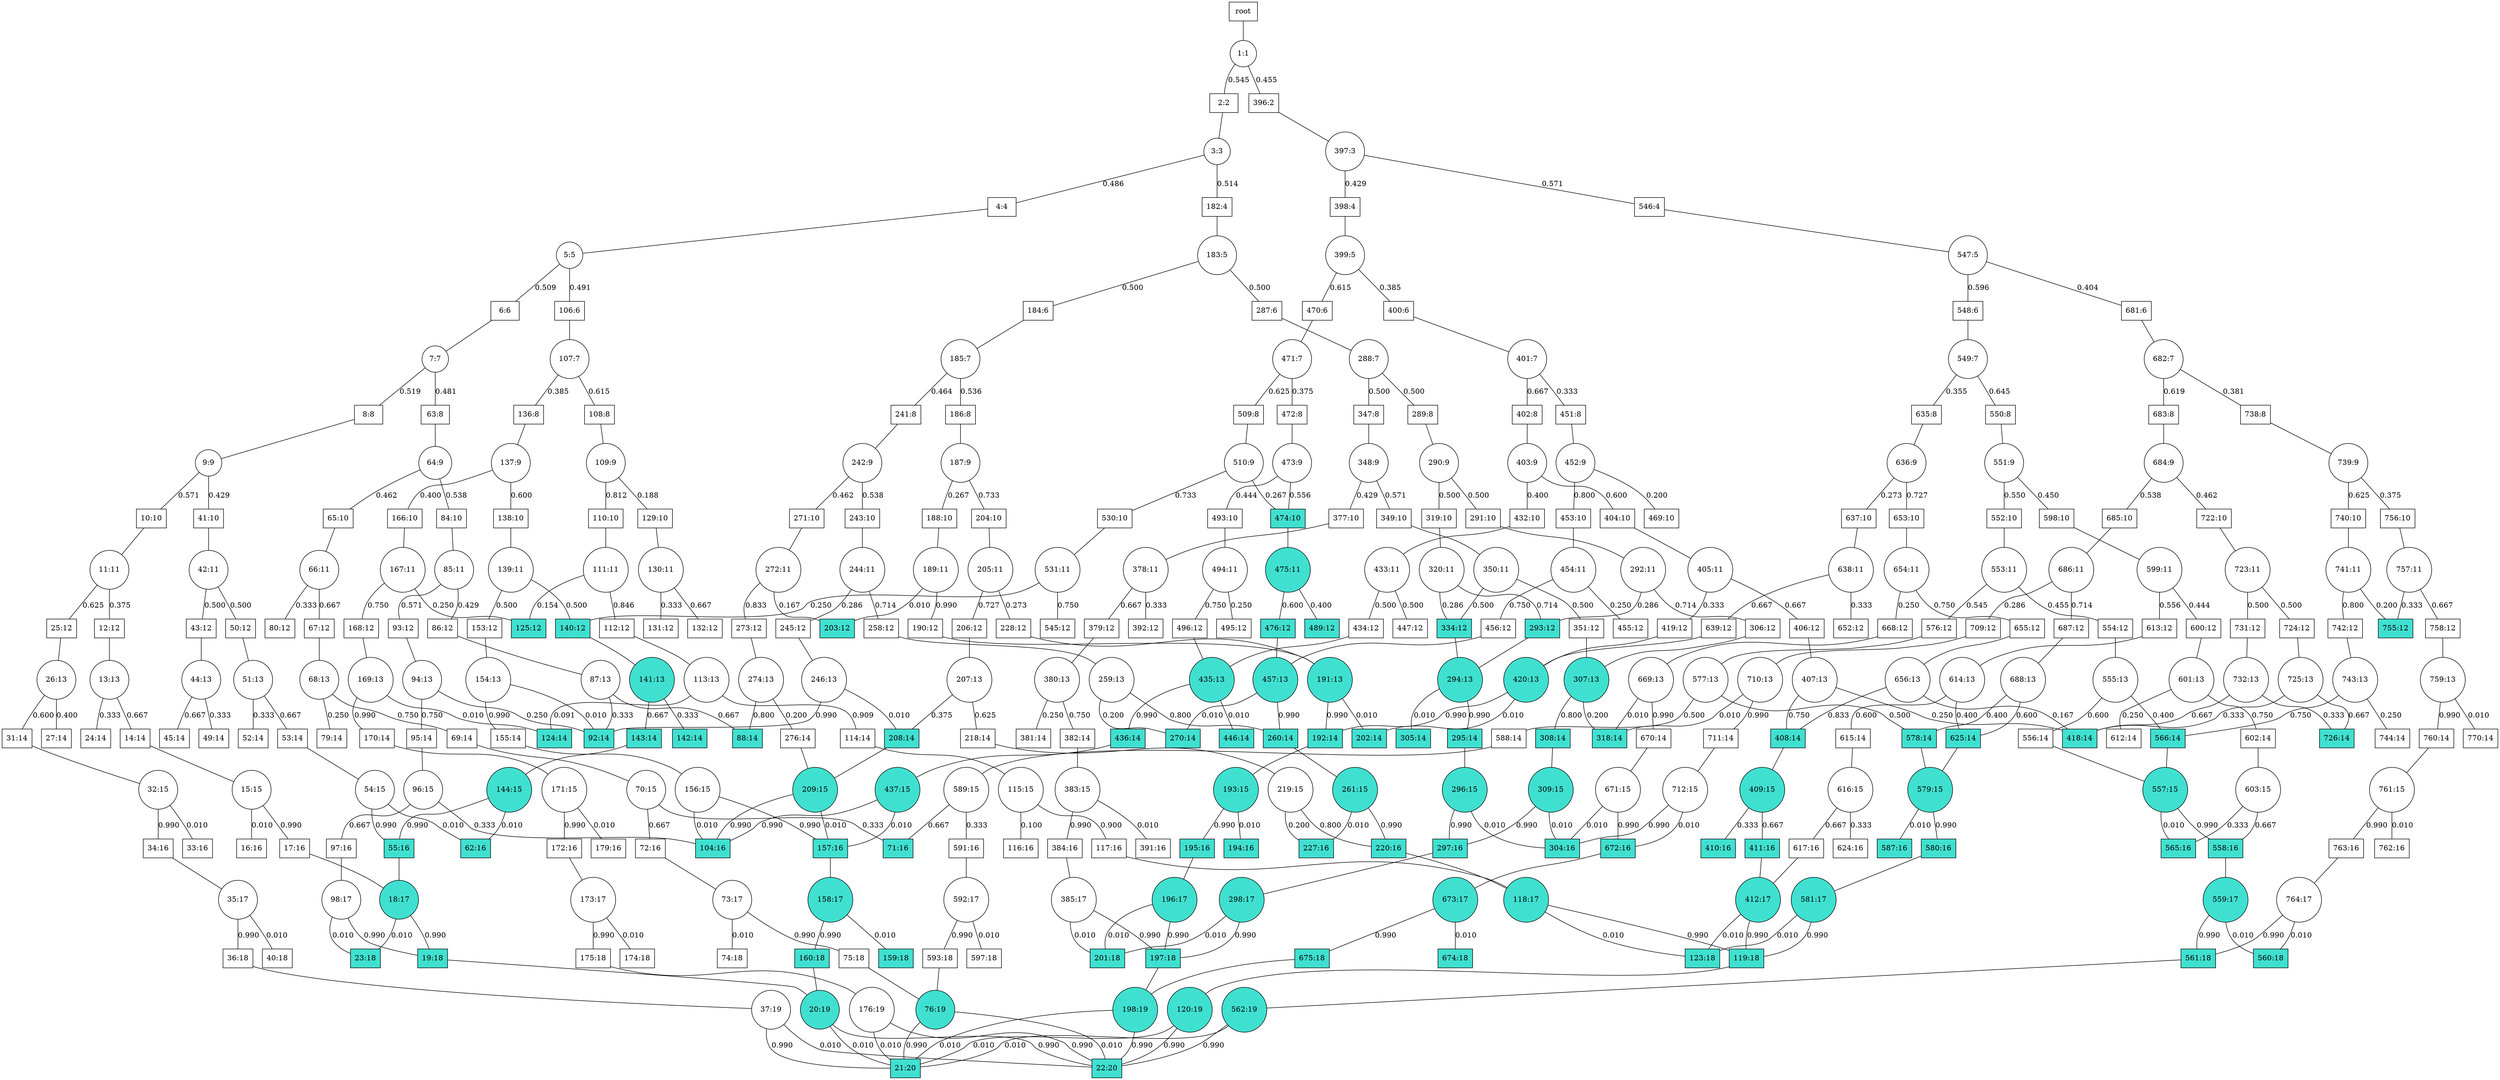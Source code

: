 graph G {
splines=true;
0 [shape=box, label = "root" ]
0--1;
1 [shape=circle, label="1:1"]
1--2[label = 0.545, labelangle=110];
2 [shape=box, label="2:2"]
2--3;
3 [shape=circle, label="3:3"]
3--4[label = 0.486, labelangle=110];
4 [shape=box, label="4:4"]
4--5;
5 [shape=circle, label="5:5"]
5--6[label = 0.509, labelangle=110];
6 [shape=box, label="6:6"]
6--7;
7 [shape=circle, label="7:7"]
7--8[label = 0.519, labelangle=110];
8 [shape=box, label="8:8"]
8--9;
9 [shape=circle, label="9:9"]
9--10[label = 0.571, labelangle=110];
10 [shape=box, label="10:10"]
10--11;
11 [shape=circle, label="11:11"]
11--12[label = 0.375, labelangle=110];
12 [shape=box, label="12:12"]
12--13;
13 [shape=circle, label="13:13"]
13--14[label = 0.667, labelangle=110];
14 [shape=box, label="14:14"]
14--15;
15 [shape=circle, label="15:15"]
15--16[label = 0.010, labelangle=110];
16 [shape=box, label="16:16"]
15--17[label = 0.990, labelangle=110];
17 [shape=box, label="17:16"]
17--18;
18 [style = filled, shape=circle, label="18:17", fillcolor = turquoise]
18--19[label = 0.990, labelangle=110];
19 [style = filled, shape=box, label="19:18", fillcolor = turquoise]
19--20;
20 [style = filled, shape=circle, label="20:19", fillcolor = turquoise]
20--21[label = 0.010, labelangle=110];
21 [style = filled, shape=box, label="21:20", fillcolor = turquoise]
20--22[label = 0.990, labelangle=110];
22 [style = filled, shape=box, label="22:20", fillcolor = turquoise]
18--23[label = 0.010, labelangle=110];
23 [style = filled, shape=box, label="23:18", fillcolor = turquoise]
13--24[label = 0.333, labelangle=110];
24 [shape=box, label="24:14"]
11--25[label = 0.625, labelangle=110];
25 [shape=box, label="25:12"]
25--26;
26 [shape=circle, label="26:13"]
26--27[label = 0.400, labelangle=110];
27 [shape=box, label="27:14"]
26--31[label = 0.600, labelangle=110];
31 [shape=box, label="31:14"]
31--32;
32 [shape=circle, label="32:15"]
32--33[label = 0.010, labelangle=110];
33 [shape=box, label="33:16"]
32--34[label = 0.990, labelangle=110];
34 [shape=box, label="34:16"]
34--35;
35 [shape=circle, label="35:17"]
35--36[label = 0.990, labelangle=110];
36 [shape=box, label="36:18"]
36--37;
37 [shape=circle, label="37:19"]
37--21[label = 0.990, labelangle=110];
37--22[label = 0.010, labelangle=110];
35--40[label = 0.010, labelangle=110];
40 [shape=box, label="40:18"]
9--41[label = 0.429, labelangle=110];
41 [shape=box, label="41:10"]
41--42;
42 [shape=circle, label="42:11"]
42--43[label = 0.500, labelangle=110];
43 [shape=box, label="43:12"]
43--44;
44 [shape=circle, label="44:13"]
44--45[label = 0.667, labelangle=110];
45 [shape=box, label="45:14"]
44--49[label = 0.333, labelangle=110];
49 [shape=box, label="49:14"]
42--50[label = 0.500, labelangle=110];
50 [shape=box, label="50:12"]
50--51;
51 [shape=circle, label="51:13"]
51--52[label = 0.333, labelangle=110];
52 [shape=box, label="52:14"]
51--53[label = 0.667, labelangle=110];
53 [shape=box, label="53:14"]
53--54;
54 [shape=circle, label="54:15"]
54--55[label = 0.990, labelangle=110];
55 [style = filled, shape=box, label="55:16", fillcolor = turquoise]
55--18;
54--62[label = 0.010, labelangle=110];
62 [style = filled, shape=box, label="62:16", fillcolor = turquoise]
7--63[label = 0.481, labelangle=110];
63 [shape=box, label="63:8"]
63--64;
64 [shape=circle, label="64:9"]
64--65[label = 0.462, labelangle=110];
65 [shape=box, label="65:10"]
65--66;
66 [shape=circle, label="66:11"]
66--67[label = 0.667, labelangle=110];
67 [shape=box, label="67:12"]
67--68;
68 [shape=circle, label="68:13"]
68--69[label = 0.750, labelangle=110];
69 [shape=box, label="69:14"]
69--70;
70 [shape=circle, label="70:15"]
70--71[label = 0.333, labelangle=110];
71 [style = filled, shape=box, label="71:16", fillcolor = turquoise]
70--72[label = 0.667, labelangle=110];
72 [shape=box, label="72:16"]
72--73;
73 [shape=circle, label="73:17"]
73--74[label = 0.010, labelangle=110];
74 [shape=box, label="74:18"]
73--75[label = 0.990, labelangle=110];
75 [shape=box, label="75:18"]
75--76;
76 [style = filled, shape=circle, label="76:19", fillcolor = turquoise]
76--21[label = 0.990, labelangle=110];
76--22[label = 0.010, labelangle=110];
68--79[label = 0.250, labelangle=110];
79 [shape=box, label="79:14"]
66--80[label = 0.333, labelangle=110];
80 [shape=box, label="80:12"]
64--84[label = 0.538, labelangle=110];
84 [shape=box, label="84:10"]
84--85;
85 [shape=circle, label="85:11"]
85--86[label = 0.429, labelangle=110];
86 [shape=box, label="86:12"]
86--87;
87 [shape=circle, label="87:13"]
87--88[label = 0.667, labelangle=110];
88 [style = filled, shape=box, label="88:14", fillcolor = turquoise]
87--92[label = 0.333, labelangle=110];
92 [style = filled, shape=box, label="92:14", fillcolor = turquoise]
85--93[label = 0.571, labelangle=110];
93 [shape=box, label="93:12"]
93--94;
94 [shape=circle, label="94:13"]
94--95[label = 0.750, labelangle=110];
95 [shape=box, label="95:14"]
95--96;
96 [shape=circle, label="96:15"]
96--97[label = 0.667, labelangle=110];
97 [shape=box, label="97:16"]
97--98;
98 [shape=circle, label="98:17"]
98--19[label = 0.990, labelangle=110];
98--23[label = 0.010, labelangle=110];
96--104[label = 0.333, labelangle=110];
104 [style = filled, shape=box, label="104:16", fillcolor = turquoise]
94--92[label = 0.250, labelangle=110];
5--106[label = 0.491, labelangle=110];
106 [shape=box, label="106:6"]
106--107;
107 [shape=circle, label="107:7"]
107--108[label = 0.615, labelangle=110];
108 [shape=box, label="108:8"]
108--109;
109 [shape=circle, label="109:9"]
109--110[label = 0.812, labelangle=110];
110 [shape=box, label="110:10"]
110--111;
111 [shape=circle, label="111:11"]
111--112[label = 0.846, labelangle=110];
112 [shape=box, label="112:12"]
112--113;
113 [shape=circle, label="113:13"]
113--114[label = 0.909, labelangle=110];
114 [shape=box, label="114:14"]
114--115;
115 [shape=circle, label="115:15"]
115--116[label = 0.100, labelangle=110];
116 [shape=box, label="116:16"]
115--117[label = 0.900, labelangle=110];
117 [shape=box, label="117:16"]
117--118;
118 [style = filled, shape=circle, label="118:17", fillcolor = turquoise]
118--119[label = 0.990, labelangle=110];
119 [style = filled, shape=box, label="119:18", fillcolor = turquoise]
119--120;
120 [style = filled, shape=circle, label="120:19", fillcolor = turquoise]
120--21[label = 0.010, labelangle=110];
120--22[label = 0.990, labelangle=110];
118--123[label = 0.010, labelangle=110];
123 [style = filled, shape=box, label="123:18", fillcolor = turquoise]
113--124[label = 0.091, labelangle=110];
124 [style = filled, shape=box, label="124:14", fillcolor = turquoise]
111--125[label = 0.154, labelangle=110];
125 [style = filled, shape=box, label="125:12", fillcolor = turquoise]
109--129[label = 0.188, labelangle=110];
129 [shape=box, label="129:10"]
129--130;
130 [shape=circle, label="130:11"]
130--131[label = 0.333, labelangle=110];
131 [shape=box, label="131:12"]
130--132[label = 0.667, labelangle=110];
132 [shape=box, label="132:12"]
107--136[label = 0.385, labelangle=110];
136 [shape=box, label="136:8"]
136--137;
137 [shape=circle, label="137:9"]
137--138[label = 0.600, labelangle=110];
138 [shape=box, label="138:10"]
138--139;
139 [shape=circle, label="139:11"]
139--140[label = 0.500, labelangle=110];
140 [style = filled, shape=box, label="140:12", fillcolor = turquoise]
140--141;
141 [style = filled, shape=circle, label="141:13", fillcolor = turquoise]
141--142[label = 0.333, labelangle=110];
142 [style = filled, shape=box, label="142:14", fillcolor = turquoise]
141--143[label = 0.667, labelangle=110];
143 [style = filled, shape=box, label="143:14", fillcolor = turquoise]
143--144;
144 [style = filled, shape=circle, label="144:15", fillcolor = turquoise]
144--55[label = 0.990, labelangle=110];
144--62[label = 0.010, labelangle=110];
139--153[label = 0.500, labelangle=110];
153 [shape=box, label="153:12"]
153--154;
154 [shape=circle, label="154:13"]
154--155[label = 0.990, labelangle=110];
155 [shape=box, label="155:14"]
155--156;
156 [shape=circle, label="156:15"]
156--157[label = 0.990, labelangle=110];
157 [style = filled, shape=box, label="157:16", fillcolor = turquoise]
157--158;
158 [style = filled, shape=circle, label="158:17", fillcolor = turquoise]
158--159[label = 0.010, labelangle=110];
159 [style = filled, shape=box, label="159:18", fillcolor = turquoise]
158--160[label = 0.990, labelangle=110];
160 [style = filled, shape=box, label="160:18", fillcolor = turquoise]
160--20;
156--104[label = 0.010, labelangle=110];
154--92[label = 0.010, labelangle=110];
137--166[label = 0.400, labelangle=110];
166 [shape=box, label="166:10"]
166--167;
167 [shape=circle, label="167:11"]
167--168[label = 0.750, labelangle=110];
168 [shape=box, label="168:12"]
168--169;
169 [shape=circle, label="169:13"]
169--170[label = 0.990, labelangle=110];
170 [shape=box, label="170:14"]
170--171;
171 [shape=circle, label="171:15"]
171--172[label = 0.990, labelangle=110];
172 [shape=box, label="172:16"]
172--173;
173 [shape=circle, label="173:17"]
173--174[label = 0.010, labelangle=110];
174 [shape=box, label="174:18"]
173--175[label = 0.990, labelangle=110];
175 [shape=box, label="175:18"]
175--176;
176 [shape=circle, label="176:19"]
176--21[label = 0.010, labelangle=110];
176--22[label = 0.990, labelangle=110];
171--179[label = 0.010, labelangle=110];
179 [shape=box, label="179:16"]
169--124[label = 0.010, labelangle=110];
167--125[label = 0.250, labelangle=110];
3--182[label = 0.514, labelangle=110];
182 [shape=box, label="182:4"]
182--183;
183 [shape=circle, label="183:5"]
183--184[label = 0.500, labelangle=110];
184 [shape=box, label="184:6"]
184--185;
185 [shape=circle, label="185:7"]
185--186[label = 0.536, labelangle=110];
186 [shape=box, label="186:8"]
186--187;
187 [shape=circle, label="187:9"]
187--188[label = 0.267, labelangle=110];
188 [shape=box, label="188:10"]
188--189;
189 [shape=circle, label="189:11"]
189--190[label = 0.990, labelangle=110];
190 [shape=box, label="190:12"]
190--191;
191 [style = filled, shape=circle, label="191:13", fillcolor = turquoise]
191--192[label = 0.990, labelangle=110];
192 [style = filled, shape=box, label="192:14", fillcolor = turquoise]
192--193;
193 [style = filled, shape=circle, label="193:15", fillcolor = turquoise]
193--194[label = 0.010, labelangle=110];
194 [style = filled, shape=box, label="194:16", fillcolor = turquoise]
193--195[label = 0.990, labelangle=110];
195 [style = filled, shape=box, label="195:16", fillcolor = turquoise]
195--196;
196 [style = filled, shape=circle, label="196:17", fillcolor = turquoise]
196--197[label = 0.990, labelangle=110];
197 [style = filled, shape=box, label="197:18", fillcolor = turquoise]
197--198;
198 [style = filled, shape=circle, label="198:19", fillcolor = turquoise]
198--21[label = 0.010, labelangle=110];
198--22[label = 0.990, labelangle=110];
196--201[label = 0.010, labelangle=110];
201 [style = filled, shape=box, label="201:18", fillcolor = turquoise]
191--202[label = 0.010, labelangle=110];
202 [style = filled, shape=box, label="202:14", fillcolor = turquoise]
189--203[label = 0.010, labelangle=110];
203 [style = filled, shape=box, label="203:12", fillcolor = turquoise]
187--204[label = 0.733, labelangle=110];
204 [shape=box, label="204:10"]
204--205;
205 [shape=circle, label="205:11"]
205--206[label = 0.727, labelangle=110];
206 [shape=box, label="206:12"]
206--207;
207 [shape=circle, label="207:13"]
207--208[label = 0.375, labelangle=110];
208 [style = filled, shape=box, label="208:14", fillcolor = turquoise]
208--209;
209 [style = filled, shape=circle, label="209:15", fillcolor = turquoise]
209--104[label = 0.990, labelangle=110];
209--157[label = 0.010, labelangle=110];
207--218[label = 0.625, labelangle=110];
218 [shape=box, label="218:14"]
218--219;
219 [shape=circle, label="219:15"]
219--220[label = 0.800, labelangle=110];
220 [style = filled, shape=box, label="220:16", fillcolor = turquoise]
220--118;
219--227[label = 0.200, labelangle=110];
227 [style = filled, shape=box, label="227:16", fillcolor = turquoise]
205--228[label = 0.273, labelangle=110];
228 [shape=box, label="228:12"]
228--191;
185--241[label = 0.464, labelangle=110];
241 [shape=box, label="241:8"]
241--242;
242 [shape=circle, label="242:9"]
242--243[label = 0.538, labelangle=110];
243 [shape=box, label="243:10"]
243--244;
244 [shape=circle, label="244:11"]
244--245[label = 0.286, labelangle=110];
245 [shape=box, label="245:12"]
245--246;
246 [shape=circle, label="246:13"]
246--92[label = 0.990, labelangle=110];
246--208[label = 0.010, labelangle=110];
244--258[label = 0.714, labelangle=110];
258 [shape=box, label="258:12"]
258--259;
259 [shape=circle, label="259:13"]
259--260[label = 0.800, labelangle=110];
260 [style = filled, shape=box, label="260:14", fillcolor = turquoise]
260--261;
261 [style = filled, shape=circle, label="261:15", fillcolor = turquoise]
261--220[label = 0.990, labelangle=110];
261--227[label = 0.010, labelangle=110];
259--270[label = 0.200, labelangle=110];
270 [style = filled, shape=box, label="270:14", fillcolor = turquoise]
242--271[label = 0.462, labelangle=110];
271 [shape=box, label="271:10"]
271--272;
272 [shape=circle, label="272:11"]
272--273[label = 0.833, labelangle=110];
273 [shape=box, label="273:12"]
273--274;
274 [shape=circle, label="274:13"]
274--276[label = 0.200, labelangle=110];
276 [shape=box, label="276:14"]
276--209;
274--88[label = 0.800, labelangle=110];
272--203[label = 0.167, labelangle=110];
183--287[label = 0.500, labelangle=110];
287 [shape=box, label="287:6"]
287--288;
288 [shape=circle, label="288:7"]
288--289[label = 0.500, labelangle=110];
289 [shape=box, label="289:8"]
289--290;
290 [shape=circle, label="290:9"]
290--291[label = 0.500, labelangle=110];
291 [shape=box, label="291:10"]
291--292;
292 [shape=circle, label="292:11"]
292--293[label = 0.286, labelangle=110];
293 [style = filled, shape=box, label="293:12", fillcolor = turquoise]
293--294;
294 [style = filled, shape=circle, label="294:13", fillcolor = turquoise]
294--295[label = 0.990, labelangle=110];
295 [style = filled, shape=box, label="295:14", fillcolor = turquoise]
295--296;
296 [style = filled, shape=circle, label="296:15", fillcolor = turquoise]
296--297[label = 0.990, labelangle=110];
297 [style = filled, shape=box, label="297:16", fillcolor = turquoise]
297--298;
298 [style = filled, shape=circle, label="298:17", fillcolor = turquoise]
298--197[label = 0.990, labelangle=110];
298--201[label = 0.010, labelangle=110];
296--304[label = 0.010, labelangle=110];
304 [style = filled, shape=box, label="304:16", fillcolor = turquoise]
294--305[label = 0.010, labelangle=110];
305 [style = filled, shape=box, label="305:14", fillcolor = turquoise]
292--306[label = 0.714, labelangle=110];
306 [shape=box, label="306:12"]
306--307;
307 [style = filled, shape=circle, label="307:13", fillcolor = turquoise]
307--308[label = 0.800, labelangle=110];
308 [style = filled, shape=box, label="308:14", fillcolor = turquoise]
308--309;
309 [style = filled, shape=circle, label="309:15", fillcolor = turquoise]
309--297[label = 0.990, labelangle=110];
309--304[label = 0.010, labelangle=110];
307--318[label = 0.200, labelangle=110];
318 [style = filled, shape=box, label="318:14", fillcolor = turquoise]
290--319[label = 0.500, labelangle=110];
319 [shape=box, label="319:10"]
319--320;
320 [shape=circle, label="320:11"]
320--334[label = 0.286, labelangle=110];
334 [style = filled, shape=box, label="334:12", fillcolor = turquoise]
334--294;
320--293[label = 0.714, labelangle=110];
288--347[label = 0.500, labelangle=110];
347 [shape=box, label="347:8"]
347--348;
348 [shape=circle, label="348:9"]
348--349[label = 0.571, labelangle=110];
349 [shape=box, label="349:10"]
349--350;
350 [shape=circle, label="350:11"]
350--351[label = 0.500, labelangle=110];
351 [shape=box, label="351:12"]
351--307;
350--334[label = 0.500, labelangle=110];
348--377[label = 0.429, labelangle=110];
377 [shape=box, label="377:10"]
377--378;
378 [shape=circle, label="378:11"]
378--379[label = 0.667, labelangle=110];
379 [shape=box, label="379:12"]
379--380;
380 [shape=circle, label="380:13"]
380--381[label = 0.250, labelangle=110];
381 [shape=box, label="381:14"]
380--382[label = 0.750, labelangle=110];
382 [shape=box, label="382:14"]
382--383;
383 [shape=circle, label="383:15"]
383--384[label = 0.990, labelangle=110];
384 [shape=box, label="384:16"]
384--385;
385 [shape=circle, label="385:17"]
385--197[label = 0.990, labelangle=110];
385--201[label = 0.010, labelangle=110];
383--391[label = 0.010, labelangle=110];
391 [shape=box, label="391:16"]
378--392[label = 0.333, labelangle=110];
392 [shape=box, label="392:12"]
1--396[label = 0.455, labelangle=110];
396 [shape=box, label="396:2"]
396--397;
397 [shape=circle, label="397:3"]
397--398[label = 0.429, labelangle=110];
398 [shape=box, label="398:4"]
398--399;
399 [shape=circle, label="399:5"]
399--400[label = 0.385, labelangle=110];
400 [shape=box, label="400:6"]
400--401;
401 [shape=circle, label="401:7"]
401--402[label = 0.667, labelangle=110];
402 [shape=box, label="402:8"]
402--403;
403 [shape=circle, label="403:9"]
403--404[label = 0.600, labelangle=110];
404 [shape=box, label="404:10"]
404--405;
405 [shape=circle, label="405:11"]
405--406[label = 0.667, labelangle=110];
406 [shape=box, label="406:12"]
406--407;
407 [shape=circle, label="407:13"]
407--408[label = 0.750, labelangle=110];
408 [style = filled, shape=box, label="408:14", fillcolor = turquoise]
408--409;
409 [style = filled, shape=circle, label="409:15", fillcolor = turquoise]
409--410[label = 0.333, labelangle=110];
410 [style = filled, shape=box, label="410:16", fillcolor = turquoise]
409--411[label = 0.667, labelangle=110];
411 [style = filled, shape=box, label="411:16", fillcolor = turquoise]
411--412;
412 [style = filled, shape=circle, label="412:17", fillcolor = turquoise]
412--119[label = 0.990, labelangle=110];
412--123[label = 0.010, labelangle=110];
407--418[label = 0.250, labelangle=110];
418 [style = filled, shape=box, label="418:14", fillcolor = turquoise]
405--419[label = 0.333, labelangle=110];
419 [shape=box, label="419:12"]
419--420;
420 [style = filled, shape=circle, label="420:13", fillcolor = turquoise]
420--192[label = 0.990, labelangle=110];
420--202[label = 0.010, labelangle=110];
403--432[label = 0.400, labelangle=110];
432 [shape=box, label="432:10"]
432--433;
433 [shape=circle, label="433:11"]
433--434[label = 0.500, labelangle=110];
434 [shape=box, label="434:12"]
434--435;
435 [style = filled, shape=circle, label="435:13", fillcolor = turquoise]
435--436[label = 0.990, labelangle=110];
436 [style = filled, shape=box, label="436:14", fillcolor = turquoise]
436--437;
437 [style = filled, shape=circle, label="437:15", fillcolor = turquoise]
437--104[label = 0.990, labelangle=110];
437--157[label = 0.010, labelangle=110];
435--446[label = 0.010, labelangle=110];
446 [style = filled, shape=box, label="446:14", fillcolor = turquoise]
433--447[label = 0.500, labelangle=110];
447 [shape=box, label="447:12"]
401--451[label = 0.333, labelangle=110];
451 [shape=box, label="451:8"]
451--452;
452 [shape=circle, label="452:9"]
452--453[label = 0.800, labelangle=110];
453 [shape=box, label="453:10"]
453--454;
454 [shape=circle, label="454:11"]
454--455[label = 0.250, labelangle=110];
455 [shape=box, label="455:12"]
454--456[label = 0.750, labelangle=110];
456 [shape=box, label="456:12"]
456--457;
457 [style = filled, shape=circle, label="457:13", fillcolor = turquoise]
457--260[label = 0.990, labelangle=110];
457--270[label = 0.010, labelangle=110];
452--469[label = 0.200, labelangle=110];
469 [shape=box, label="469:10"]
399--470[label = 0.615, labelangle=110];
470 [shape=box, label="470:6"]
470--471;
471 [shape=circle, label="471:7"]
471--472[label = 0.375, labelangle=110];
472 [shape=box, label="472:8"]
472--473;
473 [shape=circle, label="473:9"]
473--474[label = 0.556, labelangle=110];
474 [style = filled, shape=box, label="474:10", fillcolor = turquoise]
474--475;
475 [style = filled, shape=circle, label="475:11", fillcolor = turquoise]
475--476[label = 0.600, labelangle=110];
476 [style = filled, shape=box, label="476:12", fillcolor = turquoise]
476--457;
475--489[label = 0.400, labelangle=110];
489 [style = filled, shape=box, label="489:12", fillcolor = turquoise]
473--493[label = 0.444, labelangle=110];
493 [shape=box, label="493:10"]
493--494;
494 [shape=circle, label="494:11"]
494--495[label = 0.250, labelangle=110];
495 [shape=box, label="495:12"]
494--496[label = 0.750, labelangle=110];
496 [shape=box, label="496:12"]
496--435;
471--509[label = 0.625, labelangle=110];
509 [shape=box, label="509:8"]
509--510;
510 [shape=circle, label="510:9"]
510--530[label = 0.733, labelangle=110];
530 [shape=box, label="530:10"]
530--531;
531 [shape=circle, label="531:11"]
531--545[label = 0.750, labelangle=110];
545 [shape=box, label="545:12"]
531--140[label = 0.250, labelangle=110];
510--474[label = 0.267, labelangle=110];
397--546[label = 0.571, labelangle=110];
546 [shape=box, label="546:4"]
546--547;
547 [shape=circle, label="547:5"]
547--548[label = 0.596, labelangle=110];
548 [shape=box, label="548:6"]
548--549;
549 [shape=circle, label="549:7"]
549--550[label = 0.645, labelangle=110];
550 [shape=box, label="550:8"]
550--551;
551 [shape=circle, label="551:9"]
551--552[label = 0.550, labelangle=110];
552 [shape=box, label="552:10"]
552--553;
553 [shape=circle, label="553:11"]
553--554[label = 0.455, labelangle=110];
554 [shape=box, label="554:12"]
554--555;
555 [shape=circle, label="555:13"]
555--556[label = 0.600, labelangle=110];
556 [shape=box, label="556:14"]
556--557;
557 [style = filled, shape=circle, label="557:15", fillcolor = turquoise]
557--558[label = 0.990, labelangle=110];
558 [style = filled, shape=box, label="558:16", fillcolor = turquoise]
558--559;
559 [style = filled, shape=circle, label="559:17", fillcolor = turquoise]
559--560[label = 0.010, labelangle=110];
560 [style = filled, shape=box, label="560:18", fillcolor = turquoise]
559--561[label = 0.990, labelangle=110];
561 [style = filled, shape=box, label="561:18", fillcolor = turquoise]
561--562;
562 [style = filled, shape=circle, label="562:19", fillcolor = turquoise]
562--21[label = 0.010, labelangle=110];
562--22[label = 0.990, labelangle=110];
557--565[label = 0.010, labelangle=110];
565 [style = filled, shape=box, label="565:16", fillcolor = turquoise]
555--566[label = 0.400, labelangle=110];
566 [style = filled, shape=box, label="566:14", fillcolor = turquoise]
566--557;
553--576[label = 0.545, labelangle=110];
576 [shape=box, label="576:12"]
576--577;
577 [shape=circle, label="577:13"]
577--578[label = 0.500, labelangle=110];
578 [style = filled, shape=box, label="578:14", fillcolor = turquoise]
578--579;
579 [style = filled, shape=circle, label="579:15", fillcolor = turquoise]
579--580[label = 0.990, labelangle=110];
580 [style = filled, shape=box, label="580:16", fillcolor = turquoise]
580--581;
581 [style = filled, shape=circle, label="581:17", fillcolor = turquoise]
581--119[label = 0.990, labelangle=110];
581--123[label = 0.010, labelangle=110];
579--587[label = 0.010, labelangle=110];
587 [style = filled, shape=box, label="587:16", fillcolor = turquoise]
577--588[label = 0.500, labelangle=110];
588 [shape=box, label="588:14"]
588--589;
589 [shape=circle, label="589:15"]
589--591[label = 0.333, labelangle=110];
591 [shape=box, label="591:16"]
591--592;
592 [shape=circle, label="592:17"]
592--593[label = 0.990, labelangle=110];
593 [shape=box, label="593:18"]
593--76;
592--597[label = 0.010, labelangle=110];
597 [shape=box, label="597:18"]
589--71[label = 0.667, labelangle=110];
551--598[label = 0.450, labelangle=110];
598 [shape=box, label="598:10"]
598--599;
599 [shape=circle, label="599:11"]
599--600[label = 0.444, labelangle=110];
600 [shape=box, label="600:12"]
600--601;
601 [shape=circle, label="601:13"]
601--602[label = 0.750, labelangle=110];
602 [shape=box, label="602:14"]
602--603;
603 [shape=circle, label="603:15"]
603--558[label = 0.667, labelangle=110];
603--565[label = 0.333, labelangle=110];
601--612[label = 0.250, labelangle=110];
612 [shape=box, label="612:14"]
599--613[label = 0.556, labelangle=110];
613 [shape=box, label="613:12"]
613--614;
614 [shape=circle, label="614:13"]
614--615[label = 0.600, labelangle=110];
615 [shape=box, label="615:14"]
615--616;
616 [shape=circle, label="616:15"]
616--617[label = 0.667, labelangle=110];
617 [shape=box, label="617:16"]
617--412;
616--624[label = 0.333, labelangle=110];
624 [shape=box, label="624:16"]
614--625[label = 0.400, labelangle=110];
625 [style = filled, shape=box, label="625:14", fillcolor = turquoise]
625--579;
549--635[label = 0.355, labelangle=110];
635 [shape=box, label="635:8"]
635--636;
636 [shape=circle, label="636:9"]
636--637[label = 0.273, labelangle=110];
637 [shape=box, label="637:10"]
637--638;
638 [shape=circle, label="638:11"]
638--639[label = 0.667, labelangle=110];
639 [shape=box, label="639:12"]
639--420;
638--652[label = 0.333, labelangle=110];
652 [shape=box, label="652:12"]
636--653[label = 0.727, labelangle=110];
653 [shape=box, label="653:10"]
653--654;
654 [shape=circle, label="654:11"]
654--655[label = 0.750, labelangle=110];
655 [shape=box, label="655:12"]
655--656;
656 [shape=circle, label="656:13"]
656--408[label = 0.833, labelangle=110];
656--418[label = 0.167, labelangle=110];
654--668[label = 0.250, labelangle=110];
668 [shape=box, label="668:12"]
668--669;
669 [shape=circle, label="669:13"]
669--670[label = 0.990, labelangle=110];
670 [shape=box, label="670:14"]
670--671;
671 [shape=circle, label="671:15"]
671--672[label = 0.990, labelangle=110];
672 [style = filled, shape=box, label="672:16", fillcolor = turquoise]
672--673;
673 [style = filled, shape=circle, label="673:17", fillcolor = turquoise]
673--674[label = 0.010, labelangle=110];
674 [style = filled, shape=box, label="674:18", fillcolor = turquoise]
673--675[label = 0.990, labelangle=110];
675 [style = filled, shape=box, label="675:18", fillcolor = turquoise]
675--198;
671--304[label = 0.010, labelangle=110];
669--318[label = 0.010, labelangle=110];
547--681[label = 0.404, labelangle=110];
681 [shape=box, label="681:6"]
681--682;
682 [shape=circle, label="682:7"]
682--683[label = 0.619, labelangle=110];
683 [shape=box, label="683:8"]
683--684;
684 [shape=circle, label="684:9"]
684--685[label = 0.538, labelangle=110];
685 [shape=box, label="685:10"]
685--686;
686 [shape=circle, label="686:11"]
686--687[label = 0.714, labelangle=110];
687 [shape=box, label="687:12"]
687--688;
688 [shape=circle, label="688:13"]
688--578[label = 0.400, labelangle=110];
688--625[label = 0.600, labelangle=110];
686--709[label = 0.286, labelangle=110];
709 [shape=box, label="709:12"]
709--710;
710 [shape=circle, label="710:13"]
710--711[label = 0.990, labelangle=110];
711 [shape=box, label="711:14"]
711--712;
712 [shape=circle, label="712:15"]
712--304[label = 0.990, labelangle=110];
712--672[label = 0.010, labelangle=110];
710--318[label = 0.010, labelangle=110];
684--722[label = 0.462, labelangle=110];
722 [shape=box, label="722:10"]
722--723;
723 [shape=circle, label="723:11"]
723--724[label = 0.500, labelangle=110];
724 [shape=box, label="724:12"]
724--725;
725 [shape=circle, label="725:13"]
725--726[label = 0.667, labelangle=110];
726 [style = filled, shape=box, label="726:14", fillcolor = turquoise]
725--418[label = 0.333, labelangle=110];
723--731[label = 0.500, labelangle=110];
731 [shape=box, label="731:12"]
731--732;
732 [shape=circle, label="732:13"]
732--418[label = 0.667, labelangle=110];
732--726[label = 0.333, labelangle=110];
682--738[label = 0.381, labelangle=110];
738 [shape=box, label="738:8"]
738--739;
739 [shape=circle, label="739:9"]
739--740[label = 0.625, labelangle=110];
740 [shape=box, label="740:10"]
740--741;
741 [shape=circle, label="741:11"]
741--742[label = 0.800, labelangle=110];
742 [shape=box, label="742:12"]
742--743;
743 [shape=circle, label="743:13"]
743--744[label = 0.250, labelangle=110];
744 [shape=box, label="744:14"]
743--566[label = 0.750, labelangle=110];
741--755[label = 0.200, labelangle=110];
755 [style = filled, shape=box, label="755:12", fillcolor = turquoise]
739--756[label = 0.375, labelangle=110];
756 [shape=box, label="756:10"]
756--757;
757 [shape=circle, label="757:11"]
757--758[label = 0.667, labelangle=110];
758 [shape=box, label="758:12"]
758--759;
759 [shape=circle, label="759:13"]
759--760[label = 0.990, labelangle=110];
760 [shape=box, label="760:14"]
760--761;
761 [shape=circle, label="761:15"]
761--762[label = 0.010, labelangle=110];
762 [shape=box, label="762:16"]
761--763[label = 0.990, labelangle=110];
763 [shape=box, label="763:16"]
763--764;
764 [shape=circle, label="764:17"]
764--560[label = 0.010, labelangle=110];
764--561[label = 0.990, labelangle=110];
759--770[label = 0.010, labelangle=110];
770 [shape=box, label="770:14"]
757--755[label = 0.333, labelangle=110];
}
